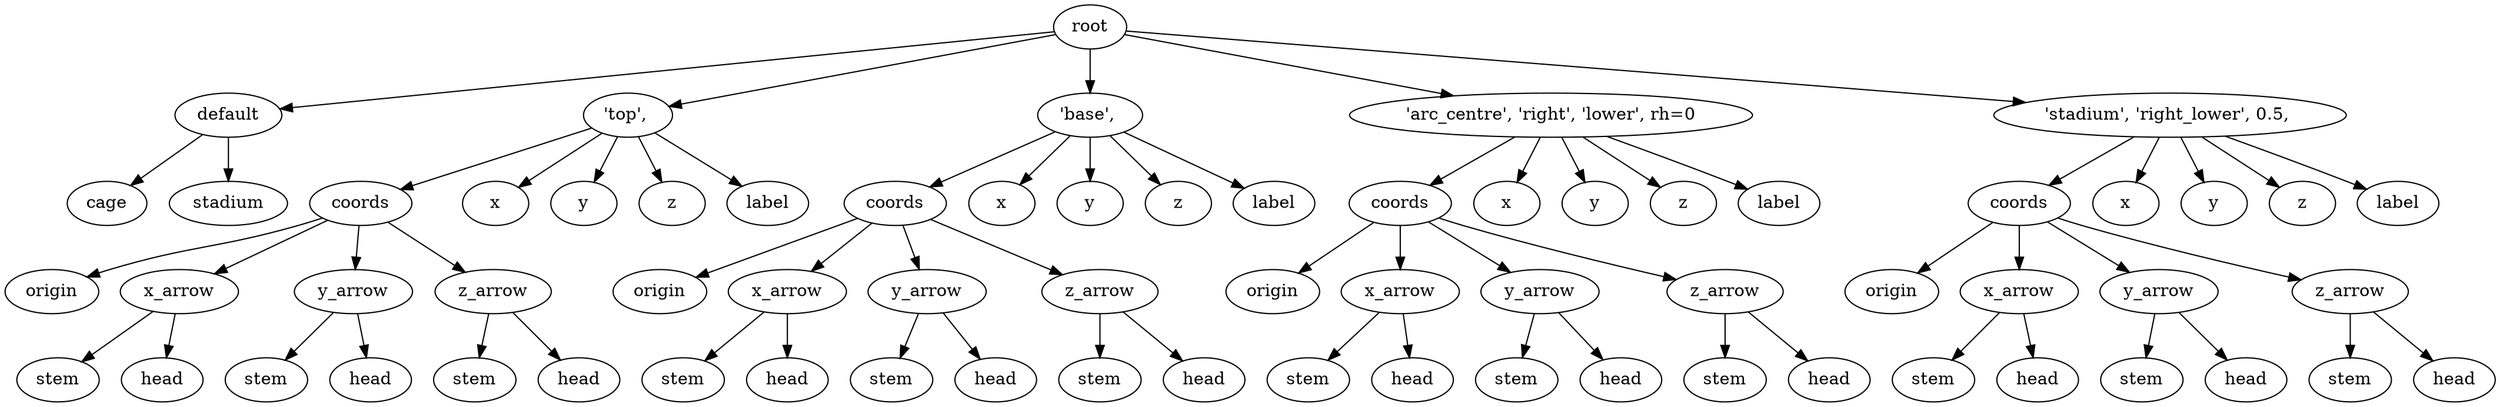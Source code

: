 digraph default {
    root_1 [label="root"];
    default_2 [label="default"];
    cage_3 [label="cage"];
    stadium_4 [label="stadium"];
    5 [label="'top',\ "];
    coords_6 [label="coords"];
    origin_7 [label="origin"];
    x_arrow_8 [label="x_arrow"];
    stem_9 [label="stem"];
    head_10 [label="head"];
    y_arrow_11 [label="y_arrow"];
    stem_12 [label="stem"];
    head_13 [label="head"];
    z_arrow_14 [label="z_arrow"];
    stem_15 [label="stem"];
    head_16 [label="head"];
    x_17 [label="x"];
    y_18 [label="y"];
    z_19 [label="z"];
    label_20 [label="label"];
    21 [label="'base',\ "];
    coords_22 [label="coords"];
    origin_23 [label="origin"];
    x_arrow_24 [label="x_arrow"];
    stem_25 [label="stem"];
    head_26 [label="head"];
    y_arrow_27 [label="y_arrow"];
    stem_28 [label="stem"];
    head_29 [label="head"];
    z_arrow_30 [label="z_arrow"];
    stem_31 [label="stem"];
    head_32 [label="head"];
    x_33 [label="x"];
    y_34 [label="y"];
    z_35 [label="z"];
    label_36 [label="label"];
    37 [label="'arc_centre',\ 'right',\ 'lower',\ rh=0"];
    coords_38 [label="coords"];
    origin_39 [label="origin"];
    x_arrow_40 [label="x_arrow"];
    stem_41 [label="stem"];
    head_42 [label="head"];
    y_arrow_43 [label="y_arrow"];
    stem_44 [label="stem"];
    head_45 [label="head"];
    z_arrow_46 [label="z_arrow"];
    stem_47 [label="stem"];
    head_48 [label="head"];
    x_49 [label="x"];
    y_50 [label="y"];
    z_51 [label="z"];
    label_52 [label="label"];
    53 [label="'stadium',\ 'right_lower',\ 0\.5,\ "];
    coords_54 [label="coords"];
    origin_55 [label="origin"];
    x_arrow_56 [label="x_arrow"];
    stem_57 [label="stem"];
    head_58 [label="head"];
    y_arrow_59 [label="y_arrow"];
    stem_60 [label="stem"];
    head_61 [label="head"];
    z_arrow_62 [label="z_arrow"];
    stem_63 [label="stem"];
    head_64 [label="head"];
    x_65 [label="x"];
    y_66 [label="y"];
    z_67 [label="z"];
    label_68 [label="label"];
    root_1 -> default_2;
    default_2 -> cage_3;
    default_2 -> stadium_4;
    root_1 -> 5;
    5 -> coords_6;
    coords_6 -> origin_7;
    coords_6 -> x_arrow_8;
    x_arrow_8 -> stem_9;
    x_arrow_8 -> head_10;
    coords_6 -> y_arrow_11;
    y_arrow_11 -> stem_12;
    y_arrow_11 -> head_13;
    coords_6 -> z_arrow_14;
    z_arrow_14 -> stem_15;
    z_arrow_14 -> head_16;
    5 -> x_17;
    5 -> y_18;
    5 -> z_19;
    5 -> label_20;
    root_1 -> 21;
    21 -> coords_22;
    coords_22 -> origin_23;
    coords_22 -> x_arrow_24;
    x_arrow_24 -> stem_25;
    x_arrow_24 -> head_26;
    coords_22 -> y_arrow_27;
    y_arrow_27 -> stem_28;
    y_arrow_27 -> head_29;
    coords_22 -> z_arrow_30;
    z_arrow_30 -> stem_31;
    z_arrow_30 -> head_32;
    21 -> x_33;
    21 -> y_34;
    21 -> z_35;
    21 -> label_36;
    root_1 -> 37;
    37 -> coords_38;
    coords_38 -> origin_39;
    coords_38 -> x_arrow_40;
    x_arrow_40 -> stem_41;
    x_arrow_40 -> head_42;
    coords_38 -> y_arrow_43;
    y_arrow_43 -> stem_44;
    y_arrow_43 -> head_45;
    coords_38 -> z_arrow_46;
    z_arrow_46 -> stem_47;
    z_arrow_46 -> head_48;
    37 -> x_49;
    37 -> y_50;
    37 -> z_51;
    37 -> label_52;
    root_1 -> 53;
    53 -> coords_54;
    coords_54 -> origin_55;
    coords_54 -> x_arrow_56;
    x_arrow_56 -> stem_57;
    x_arrow_56 -> head_58;
    coords_54 -> y_arrow_59;
    y_arrow_59 -> stem_60;
    y_arrow_59 -> head_61;
    coords_54 -> z_arrow_62;
    z_arrow_62 -> stem_63;
    z_arrow_62 -> head_64;
    53 -> x_65;
    53 -> y_66;
    53 -> z_67;
    53 -> label_68;
}
